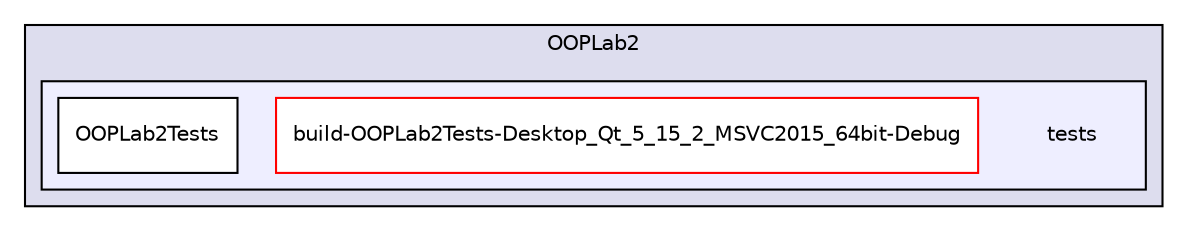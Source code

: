 digraph "D:/University/Programming-labs-2nd-year/OOP/Lab2Refactoring/Lab2Ref/OOPLab2/tests" {
  compound=true
  node [ fontsize="10", fontname="Helvetica"];
  edge [ labelfontsize="10", labelfontname="Helvetica"];
  subgraph clusterdir_a354aad0826b75c4fc909847a8b844c9 {
    graph [ bgcolor="#ddddee", pencolor="black", label="OOPLab2" fontname="Helvetica", fontsize="10", URL="dir_a354aad0826b75c4fc909847a8b844c9.html"]
  subgraph clusterdir_7553a792643e077ae9bde4946a37dbf2 {
    graph [ bgcolor="#eeeeff", pencolor="black", label="" URL="dir_7553a792643e077ae9bde4946a37dbf2.html"];
    dir_7553a792643e077ae9bde4946a37dbf2 [shape=plaintext label="tests"];
  dir_0b8baa9ef1f826a217e131d73f046613 [shape=box label="build-OOPLab2Tests-Desktop_Qt_5_15_2_MSVC2015_64bit-Debug" fillcolor="white" style="filled" color="red" URL="dir_0b8baa9ef1f826a217e131d73f046613.html"];
  dir_e39089e4f32f008d7bc89f60f3eeefe1 [shape=box label="OOPLab2Tests" fillcolor="white" style="filled" URL="dir_e39089e4f32f008d7bc89f60f3eeefe1.html"];
  }
  }
}
